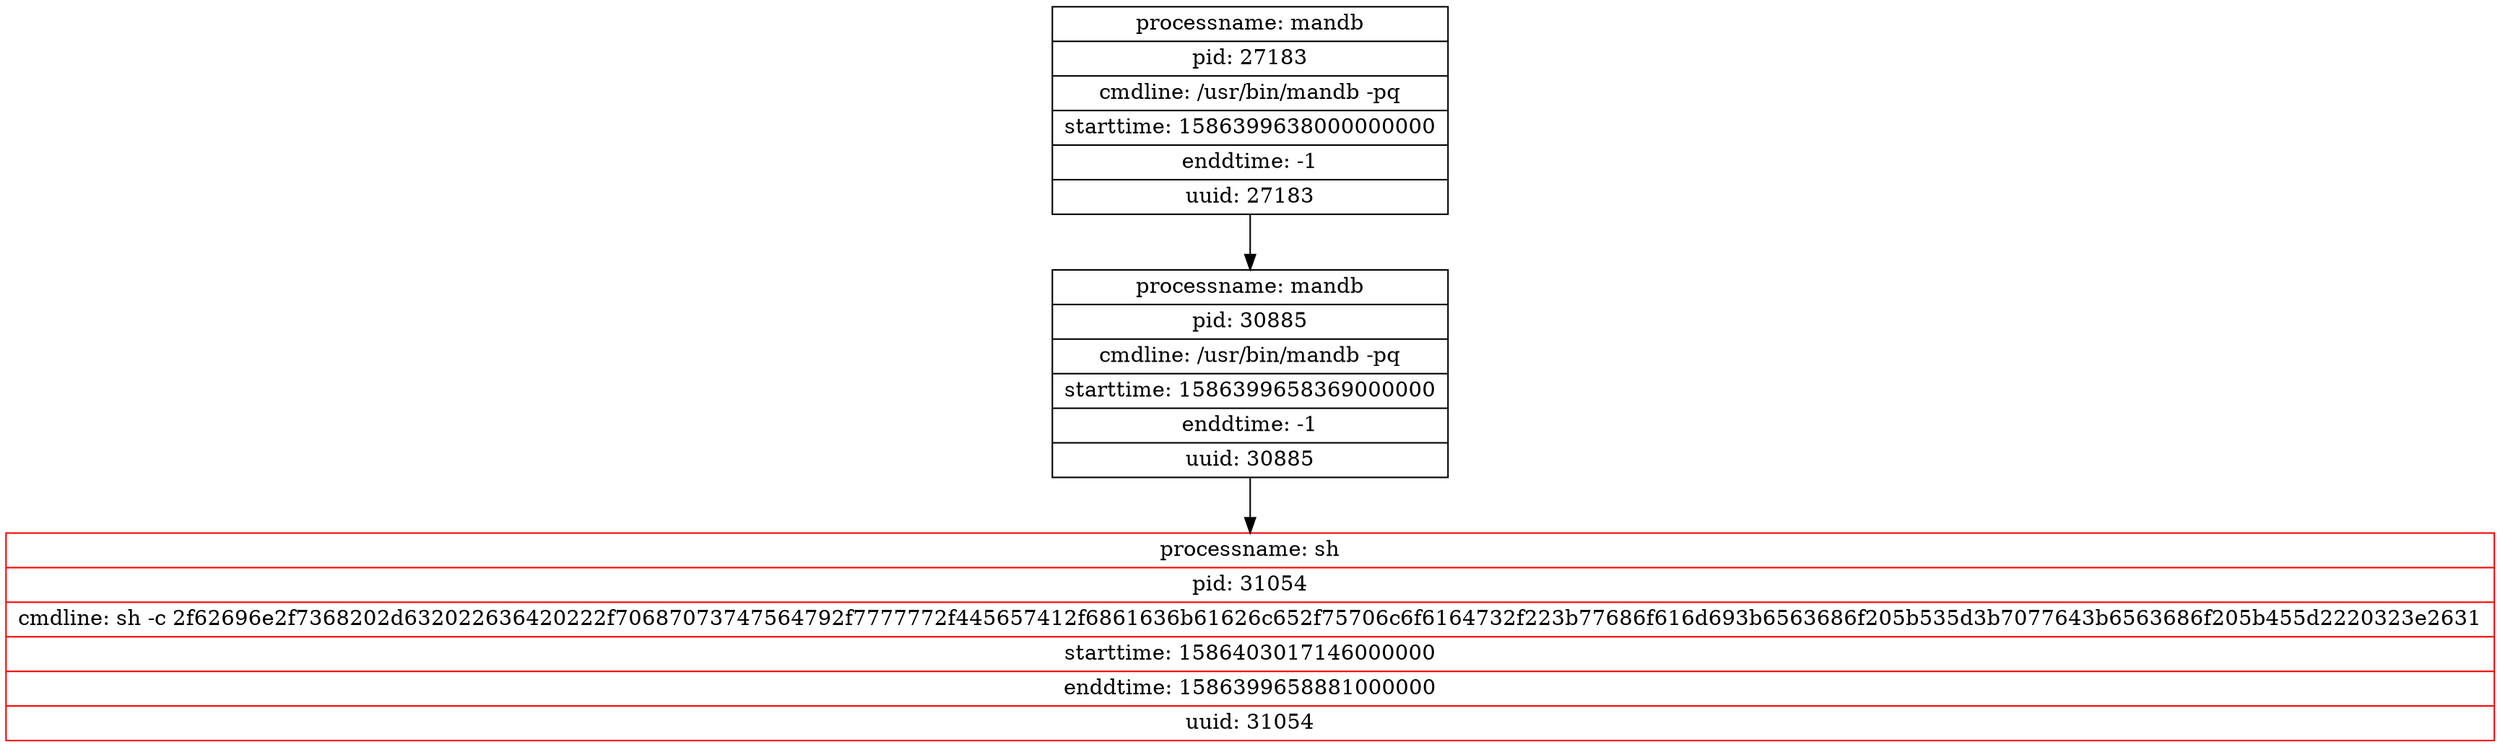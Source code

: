 digraph graph1 {
node [shape = record];
table2779 [label = "{<head>processname: sh | pid: 31054 | cmdline: sh -c 2f62696e2f7368202d632022636420222f70687073747564792f7777772f445657412f6861636b61626c652f75706c6f6164732f223b77686f616d693b6563686f205b535d3b7077643b6563686f205b455d2220323e2631 | starttime: 1586403017146000000 | enddtime: 1586399658881000000 | uuid: 31054}", color = red];
node [shape = record];
table2733 [label = "{<head>processname: mandb | pid: 30885 | cmdline: /usr/bin/mandb -pq | starttime: 1586399658369000000 | enddtime: -1 | uuid: 30885}"];
table2733 -> table2779;
node [shape = record];
table886 [label = "{<head>processname: mandb | pid: 27183 | cmdline: /usr/bin/mandb -pq | starttime: 1586399638000000000 | enddtime: -1 | uuid: 27183}"];
table886 -> table2733;
}
